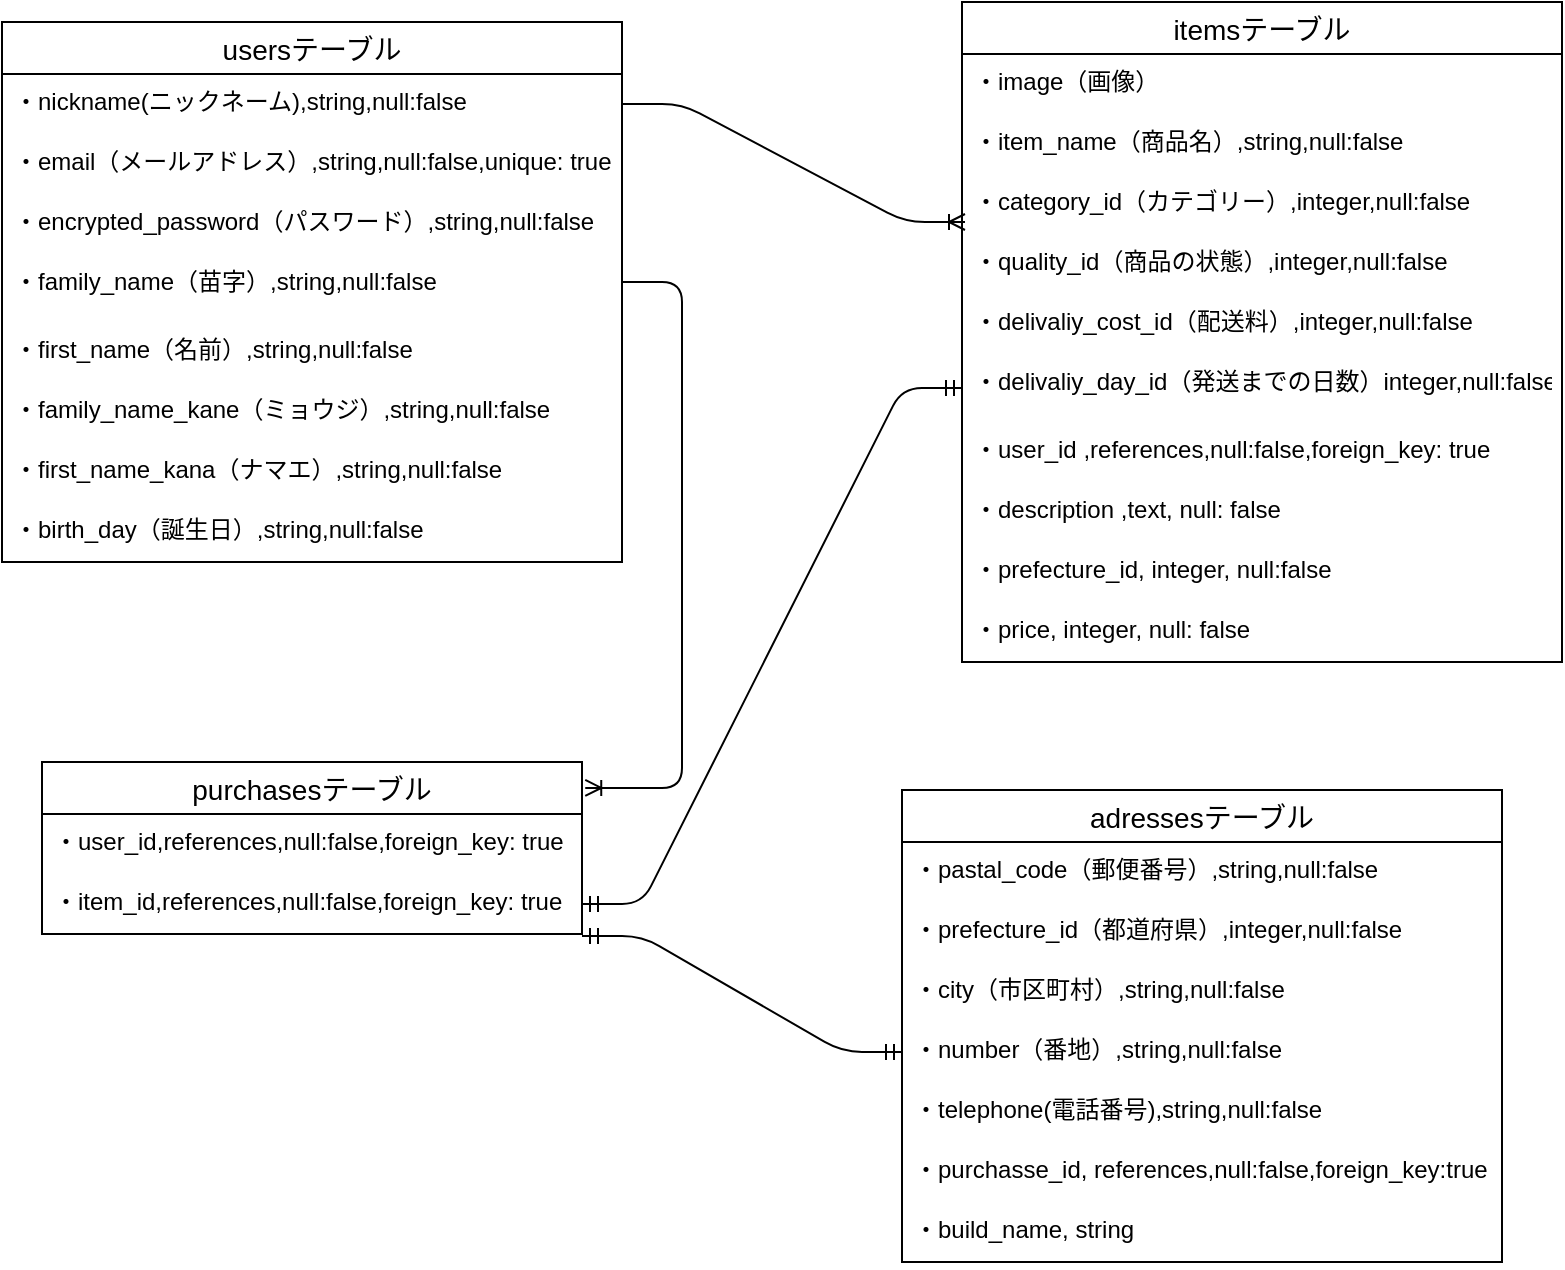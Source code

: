 <mxfile>
    <diagram id="L3yWwod7Fpl1EaG5gejt" name="ページ1">
        <mxGraphModel dx="192" dy="579" grid="1" gridSize="10" guides="1" tooltips="1" connect="1" arrows="1" fold="1" page="1" pageScale="1" pageWidth="850" pageHeight="1100" math="0" shadow="0">
            <root>
                <mxCell id="0"/>
                <mxCell id="1" parent="0"/>
                <mxCell id="25" value="usersテーブル" style="swimlane;fontStyle=0;childLayout=stackLayout;horizontal=1;startSize=26;horizontalStack=0;resizeParent=1;resizeParentMax=0;resizeLast=0;collapsible=1;marginBottom=0;align=center;fontSize=14;" parent="1" vertex="1">
                    <mxGeometry x="10" y="50" width="310" height="270" as="geometry"/>
                </mxCell>
                <mxCell id="26" value="・nickname(ニックネーム),string,null:false" style="text;strokeColor=none;fillColor=none;spacingLeft=4;spacingRight=4;overflow=hidden;rotatable=0;points=[[0,0.5],[1,0.5]];portConstraint=eastwest;fontSize=12;" parent="25" vertex="1">
                    <mxGeometry y="26" width="310" height="30" as="geometry"/>
                </mxCell>
                <mxCell id="27" value="・email（メールアドレス）,string,null:false,unique: true" style="text;strokeColor=none;fillColor=none;spacingLeft=4;spacingRight=4;overflow=hidden;rotatable=0;points=[[0,0.5],[1,0.5]];portConstraint=eastwest;fontSize=12;" parent="25" vertex="1">
                    <mxGeometry y="56" width="310" height="30" as="geometry"/>
                </mxCell>
                <mxCell id="28" value="・encrypted_password（パスワード）,string,null:false" style="text;strokeColor=none;fillColor=none;spacingLeft=4;spacingRight=4;overflow=hidden;rotatable=0;points=[[0,0.5],[1,0.5]];portConstraint=eastwest;fontSize=12;" parent="25" vertex="1">
                    <mxGeometry y="86" width="310" height="30" as="geometry"/>
                </mxCell>
                <mxCell id="57" value="・family_name（苗字）,string,null:false" style="text;strokeColor=none;fillColor=none;spacingLeft=4;spacingRight=4;overflow=hidden;rotatable=0;points=[[0,0.5],[1,0.5]];portConstraint=eastwest;fontSize=12;" vertex="1" parent="25">
                    <mxGeometry y="116" width="310" height="34" as="geometry"/>
                </mxCell>
                <mxCell id="56" value="・first_name（名前）,string,null:false" style="text;strokeColor=none;fillColor=none;spacingLeft=4;spacingRight=4;overflow=hidden;rotatable=0;points=[[0,0.5],[1,0.5]];portConstraint=eastwest;fontSize=12;" vertex="1" parent="25">
                    <mxGeometry y="150" width="310" height="30" as="geometry"/>
                </mxCell>
                <mxCell id="59" value="・family_name_kane（ミョウジ）,string,null:false" style="text;strokeColor=none;fillColor=none;spacingLeft=4;spacingRight=4;overflow=hidden;rotatable=0;points=[[0,0.5],[1,0.5]];portConstraint=eastwest;fontSize=12;" vertex="1" parent="25">
                    <mxGeometry y="180" width="310" height="30" as="geometry"/>
                </mxCell>
                <mxCell id="58" value="・first_name_kana（ナマエ）,string,null:false" style="text;strokeColor=none;fillColor=none;spacingLeft=4;spacingRight=4;overflow=hidden;rotatable=0;points=[[0,0.5],[1,0.5]];portConstraint=eastwest;fontSize=12;" vertex="1" parent="25">
                    <mxGeometry y="210" width="310" height="30" as="geometry"/>
                </mxCell>
                <mxCell id="60" value="・birth_day（誕生日）,string,null:false" style="text;strokeColor=none;fillColor=none;spacingLeft=4;spacingRight=4;overflow=hidden;rotatable=0;points=[[0,0.5],[1,0.5]];portConstraint=eastwest;fontSize=12;" vertex="1" parent="25">
                    <mxGeometry y="240" width="310" height="30" as="geometry"/>
                </mxCell>
                <mxCell id="30" value="itemsテーブル" style="swimlane;fontStyle=0;childLayout=stackLayout;horizontal=1;startSize=26;horizontalStack=0;resizeParent=1;resizeParentMax=0;resizeLast=0;collapsible=1;marginBottom=0;align=center;fontSize=14;" parent="1" vertex="1">
                    <mxGeometry x="490" y="40" width="300" height="330" as="geometry"/>
                </mxCell>
                <mxCell id="31" value="・image（画像）" style="text;strokeColor=none;fillColor=none;spacingLeft=4;spacingRight=4;overflow=hidden;rotatable=0;points=[[0,0.5],[1,0.5]];portConstraint=eastwest;fontSize=12;" parent="30" vertex="1">
                    <mxGeometry y="26" width="300" height="30" as="geometry"/>
                </mxCell>
                <mxCell id="32" value="・item_name（商品名）,string,null:false" style="text;strokeColor=none;fillColor=none;spacingLeft=4;spacingRight=4;overflow=hidden;rotatable=0;points=[[0,0.5],[1,0.5]];portConstraint=eastwest;fontSize=12;" parent="30" vertex="1">
                    <mxGeometry y="56" width="300" height="30" as="geometry"/>
                </mxCell>
                <mxCell id="33" value="・category_id（カテゴリー）,integer,null:false" style="text;strokeColor=none;fillColor=none;spacingLeft=4;spacingRight=4;overflow=hidden;rotatable=0;points=[[0,0.5],[1,0.5]];portConstraint=eastwest;fontSize=12;" parent="30" vertex="1">
                    <mxGeometry y="86" width="300" height="30" as="geometry"/>
                </mxCell>
                <mxCell id="34" value="・quality_id（商品の状態）,integer,null:false" style="text;strokeColor=none;fillColor=none;spacingLeft=4;spacingRight=4;overflow=hidden;rotatable=0;points=[[0,0.5],[1,0.5]];portConstraint=eastwest;fontSize=12;" parent="30" vertex="1">
                    <mxGeometry y="116" width="300" height="30" as="geometry"/>
                </mxCell>
                <mxCell id="35" value="・delivaliy_cost_id（配送料）,integer,null:false&#10;" style="text;strokeColor=none;fillColor=none;spacingLeft=4;spacingRight=4;overflow=hidden;rotatable=0;points=[[0,0.5],[1,0.5]];portConstraint=eastwest;fontSize=12;" parent="30" vertex="1">
                    <mxGeometry y="146" width="300" height="30" as="geometry"/>
                </mxCell>
                <mxCell id="36" value="・delivaliy_day_id（発送までの日数）integer,null:false" style="text;strokeColor=none;fillColor=none;spacingLeft=4;spacingRight=4;overflow=hidden;rotatable=0;points=[[0,0.5],[1,0.5]];portConstraint=eastwest;fontSize=12;" parent="30" vertex="1">
                    <mxGeometry y="176" width="300" height="34" as="geometry"/>
                </mxCell>
                <mxCell id="62" value="・user_id ,references,null:false,foreign_key: true " style="text;strokeColor=none;fillColor=none;spacingLeft=4;spacingRight=4;overflow=hidden;rotatable=0;points=[[0,0.5],[1,0.5]];portConstraint=eastwest;fontSize=12;" vertex="1" parent="30">
                    <mxGeometry y="210" width="300" height="30" as="geometry"/>
                </mxCell>
                <mxCell id="38" value="・description ,text, null: false" style="text;strokeColor=none;fillColor=none;spacingLeft=4;spacingRight=4;overflow=hidden;rotatable=0;points=[[0,0.5],[1,0.5]];portConstraint=eastwest;fontSize=12;" parent="30" vertex="1">
                    <mxGeometry y="240" width="300" height="30" as="geometry"/>
                </mxCell>
                <mxCell id="63" value="・prefecture_id, integer, null:false" style="text;strokeColor=none;fillColor=none;spacingLeft=4;spacingRight=4;overflow=hidden;rotatable=0;points=[[0,0.5],[1,0.5]];portConstraint=eastwest;fontSize=12;" vertex="1" parent="30">
                    <mxGeometry y="270" width="300" height="30" as="geometry"/>
                </mxCell>
                <mxCell id="68" value="・price, integer, null: false" style="text;strokeColor=none;fillColor=none;spacingLeft=4;spacingRight=4;overflow=hidden;rotatable=0;points=[[0,0.5],[1,0.5]];portConstraint=eastwest;fontSize=12;" vertex="1" parent="30">
                    <mxGeometry y="300" width="300" height="30" as="geometry"/>
                </mxCell>
                <mxCell id="39" value="" style="edgeStyle=entityRelationEdgeStyle;fontSize=12;html=1;endArrow=ERoneToMany;entryX=0.005;entryY=0.8;entryDx=0;entryDy=0;entryPerimeter=0;exitX=1;exitY=0.5;exitDx=0;exitDy=0;" parent="1" source="26" target="33" edge="1">
                    <mxGeometry width="100" height="100" relative="1" as="geometry">
                        <mxPoint x="250" y="150" as="sourcePoint"/>
                        <mxPoint x="510" y="150" as="targetPoint"/>
                    </mxGeometry>
                </mxCell>
                <mxCell id="40" value="purchasesテーブル" style="swimlane;fontStyle=0;childLayout=stackLayout;horizontal=1;startSize=26;horizontalStack=0;resizeParent=1;resizeParentMax=0;resizeLast=0;collapsible=1;marginBottom=0;align=center;fontSize=14;" parent="1" vertex="1">
                    <mxGeometry x="30" y="420" width="270" height="86" as="geometry"/>
                </mxCell>
                <mxCell id="41" value="・user_id,references,null:false,foreign_key: true" style="text;strokeColor=none;fillColor=none;spacingLeft=4;spacingRight=4;overflow=hidden;rotatable=0;points=[[0,0.5],[1,0.5]];portConstraint=eastwest;fontSize=12;" parent="40" vertex="1">
                    <mxGeometry y="26" width="270" height="30" as="geometry"/>
                </mxCell>
                <mxCell id="42" value="・item_id,references,null:false,foreign_key: true" style="text;strokeColor=none;fillColor=none;spacingLeft=4;spacingRight=4;overflow=hidden;rotatable=0;points=[[0,0.5],[1,0.5]];portConstraint=eastwest;fontSize=12;" parent="40" vertex="1">
                    <mxGeometry y="56" width="270" height="30" as="geometry"/>
                </mxCell>
                <mxCell id="46" value="" style="edgeStyle=entityRelationEdgeStyle;fontSize=12;html=1;endArrow=ERmandOne;startArrow=ERmandOne;entryX=0;entryY=0.5;entryDx=0;entryDy=0;exitX=1;exitY=0.5;exitDx=0;exitDy=0;" parent="1" source="42" target="36" edge="1">
                    <mxGeometry width="100" height="100" relative="1" as="geometry">
                        <mxPoint x="250" y="370" as="sourcePoint"/>
                        <mxPoint x="520" y="230" as="targetPoint"/>
                    </mxGeometry>
                </mxCell>
                <mxCell id="47" value="adressesテーブル" style="swimlane;fontStyle=0;childLayout=stackLayout;horizontal=1;startSize=26;horizontalStack=0;resizeParent=1;resizeParentMax=0;resizeLast=0;collapsible=1;marginBottom=0;align=center;fontSize=14;" parent="1" vertex="1">
                    <mxGeometry x="460" y="434" width="300" height="236" as="geometry"/>
                </mxCell>
                <mxCell id="48" value="・pastal_code（郵便番号）,string,null:false" style="text;strokeColor=none;fillColor=none;spacingLeft=4;spacingRight=4;overflow=hidden;rotatable=0;points=[[0,0.5],[1,0.5]];portConstraint=eastwest;fontSize=12;" parent="47" vertex="1">
                    <mxGeometry y="26" width="300" height="30" as="geometry"/>
                </mxCell>
                <mxCell id="61" value="・prefecture_id（都道府県）,integer,null:false" style="text;strokeColor=none;fillColor=none;spacingLeft=4;spacingRight=4;overflow=hidden;rotatable=0;points=[[0,0.5],[1,0.5]];portConstraint=eastwest;fontSize=12;" vertex="1" parent="47">
                    <mxGeometry y="56" width="300" height="30" as="geometry"/>
                </mxCell>
                <mxCell id="50" value="・city（市区町村）,string,null:false" style="text;strokeColor=none;fillColor=none;spacingLeft=4;spacingRight=4;overflow=hidden;rotatable=0;points=[[0,0.5],[1,0.5]];portConstraint=eastwest;fontSize=12;" parent="47" vertex="1">
                    <mxGeometry y="86" width="300" height="30" as="geometry"/>
                </mxCell>
                <mxCell id="53" value="・number（番地）,string,null:false" style="text;strokeColor=none;fillColor=none;spacingLeft=4;spacingRight=4;overflow=hidden;rotatable=0;points=[[0,0.5],[1,0.5]];portConstraint=eastwest;fontSize=12;" parent="47" vertex="1">
                    <mxGeometry y="116" width="300" height="30" as="geometry"/>
                </mxCell>
                <mxCell id="54" value="・telephone(電話番号),string,null:false" style="text;strokeColor=none;fillColor=none;spacingLeft=4;spacingRight=4;overflow=hidden;rotatable=0;points=[[0,0.5],[1,0.5]];portConstraint=eastwest;fontSize=12;" parent="47" vertex="1">
                    <mxGeometry y="146" width="300" height="30" as="geometry"/>
                </mxCell>
                <mxCell id="65" value="・purchasse_id, references,null:false,foreign_key:true" style="text;strokeColor=none;fillColor=none;spacingLeft=4;spacingRight=4;overflow=hidden;rotatable=0;points=[[0,0.5],[1,0.5]];portConstraint=eastwest;fontSize=12;" vertex="1" parent="47">
                    <mxGeometry y="176" width="300" height="30" as="geometry"/>
                </mxCell>
                <mxCell id="66" value="・build_name, string" style="text;strokeColor=none;fillColor=none;spacingLeft=4;spacingRight=4;overflow=hidden;rotatable=0;points=[[0,0.5],[1,0.5]];portConstraint=eastwest;fontSize=12;" vertex="1" parent="47">
                    <mxGeometry y="206" width="300" height="30" as="geometry"/>
                </mxCell>
                <mxCell id="45" value="" style="edgeStyle=entityRelationEdgeStyle;fontSize=12;html=1;endArrow=ERoneToMany;entryX=1.006;entryY=0.151;entryDx=0;entryDy=0;entryPerimeter=0;" parent="1" target="40" edge="1">
                    <mxGeometry width="100" height="100" relative="1" as="geometry">
                        <mxPoint x="320" y="180" as="sourcePoint"/>
                        <mxPoint x="60" y="370" as="targetPoint"/>
                    </mxGeometry>
                </mxCell>
                <mxCell id="67" value="" style="edgeStyle=entityRelationEdgeStyle;fontSize=12;html=1;endArrow=ERmandOne;startArrow=ERmandOne;exitX=1;exitY=1.033;exitDx=0;exitDy=0;exitPerimeter=0;entryX=0;entryY=0.5;entryDx=0;entryDy=0;" edge="1" parent="1" source="42" target="53">
                    <mxGeometry width="100" height="100" relative="1" as="geometry">
                        <mxPoint x="270" y="590" as="sourcePoint"/>
                        <mxPoint x="370" y="490" as="targetPoint"/>
                    </mxGeometry>
                </mxCell>
            </root>
        </mxGraphModel>
    </diagram>
</mxfile>